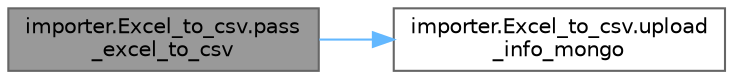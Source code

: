 digraph "importer.Excel_to_csv.pass_excel_to_csv"
{
 // LATEX_PDF_SIZE
  bgcolor="transparent";
  edge [fontname=Helvetica,fontsize=10,labelfontname=Helvetica,labelfontsize=10];
  node [fontname=Helvetica,fontsize=10,shape=box,height=0.2,width=0.4];
  rankdir="LR";
  Node1 [id="Node000001",label="importer.Excel_to_csv.pass\l_excel_to_csv",height=0.2,width=0.4,color="gray40", fillcolor="grey60", style="filled", fontcolor="black",tooltip=" "];
  Node1 -> Node2 [id="edge1_Node000001_Node000002",color="steelblue1",style="solid",tooltip=" "];
  Node2 [id="Node000002",label="importer.Excel_to_csv.upload\l_info_mongo",height=0.2,width=0.4,color="grey40", fillcolor="white", style="filled",URL="$namespaceimporter_1_1_excel__to__csv.html#a7d7fe2e8609a1de4af3532de4e2a1a11",tooltip=" "];
}
